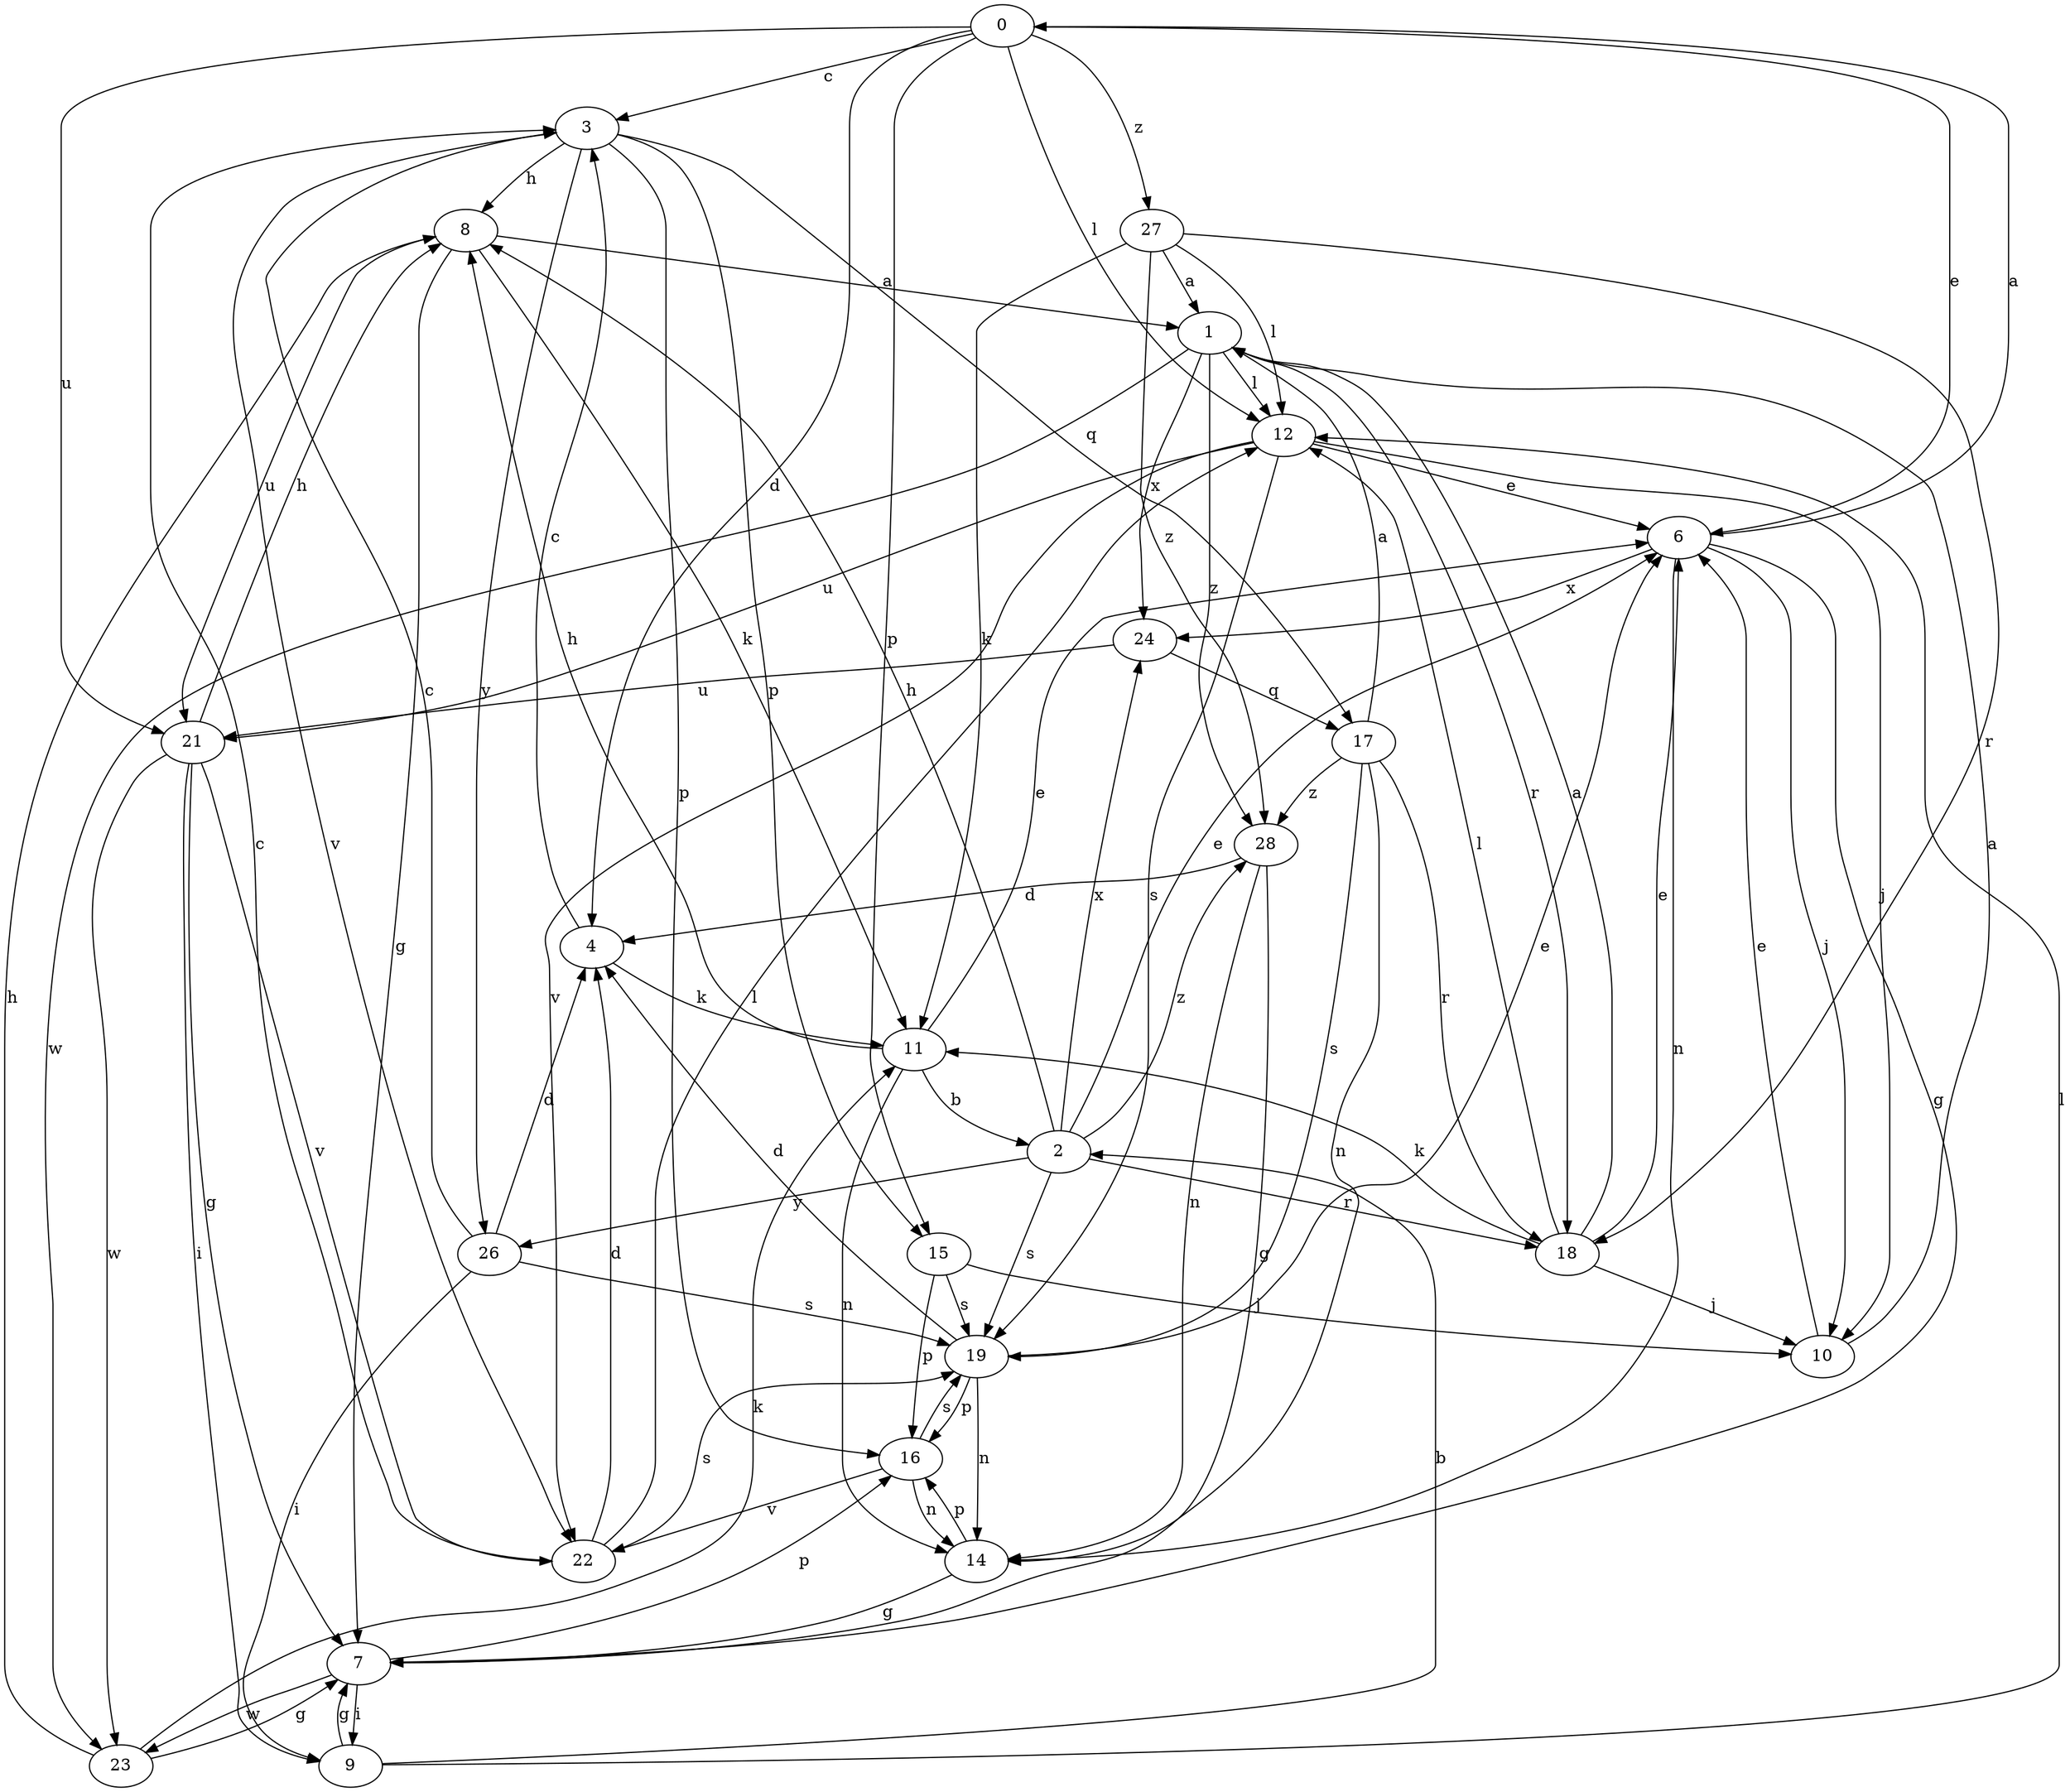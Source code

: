 strict digraph  {
0;
1;
2;
3;
4;
6;
7;
8;
9;
10;
11;
12;
14;
15;
16;
17;
18;
19;
21;
22;
23;
24;
26;
27;
28;
0 -> 3  [label=c];
0 -> 4  [label=d];
0 -> 6  [label=e];
0 -> 12  [label=l];
0 -> 15  [label=p];
0 -> 21  [label=u];
0 -> 27  [label=z];
1 -> 12  [label=l];
1 -> 18  [label=r];
1 -> 23  [label=w];
1 -> 24  [label=x];
1 -> 28  [label=z];
2 -> 6  [label=e];
2 -> 8  [label=h];
2 -> 18  [label=r];
2 -> 19  [label=s];
2 -> 24  [label=x];
2 -> 26  [label=y];
2 -> 28  [label=z];
3 -> 8  [label=h];
3 -> 15  [label=p];
3 -> 16  [label=p];
3 -> 17  [label=q];
3 -> 22  [label=v];
3 -> 26  [label=y];
4 -> 3  [label=c];
4 -> 11  [label=k];
6 -> 0  [label=a];
6 -> 7  [label=g];
6 -> 10  [label=j];
6 -> 14  [label=n];
6 -> 24  [label=x];
7 -> 9  [label=i];
7 -> 16  [label=p];
7 -> 23  [label=w];
8 -> 1  [label=a];
8 -> 7  [label=g];
8 -> 11  [label=k];
8 -> 21  [label=u];
9 -> 2  [label=b];
9 -> 7  [label=g];
9 -> 12  [label=l];
10 -> 1  [label=a];
10 -> 6  [label=e];
11 -> 2  [label=b];
11 -> 6  [label=e];
11 -> 8  [label=h];
11 -> 14  [label=n];
12 -> 6  [label=e];
12 -> 10  [label=j];
12 -> 19  [label=s];
12 -> 21  [label=u];
12 -> 22  [label=v];
14 -> 7  [label=g];
14 -> 16  [label=p];
15 -> 10  [label=j];
15 -> 16  [label=p];
15 -> 19  [label=s];
16 -> 14  [label=n];
16 -> 19  [label=s];
16 -> 22  [label=v];
17 -> 1  [label=a];
17 -> 14  [label=n];
17 -> 18  [label=r];
17 -> 19  [label=s];
17 -> 28  [label=z];
18 -> 1  [label=a];
18 -> 6  [label=e];
18 -> 10  [label=j];
18 -> 11  [label=k];
18 -> 12  [label=l];
19 -> 4  [label=d];
19 -> 6  [label=e];
19 -> 14  [label=n];
19 -> 16  [label=p];
21 -> 7  [label=g];
21 -> 8  [label=h];
21 -> 9  [label=i];
21 -> 22  [label=v];
21 -> 23  [label=w];
22 -> 3  [label=c];
22 -> 4  [label=d];
22 -> 12  [label=l];
22 -> 19  [label=s];
23 -> 7  [label=g];
23 -> 8  [label=h];
23 -> 11  [label=k];
24 -> 17  [label=q];
24 -> 21  [label=u];
26 -> 3  [label=c];
26 -> 4  [label=d];
26 -> 9  [label=i];
26 -> 19  [label=s];
27 -> 1  [label=a];
27 -> 11  [label=k];
27 -> 12  [label=l];
27 -> 18  [label=r];
27 -> 28  [label=z];
28 -> 4  [label=d];
28 -> 7  [label=g];
28 -> 14  [label=n];
}

